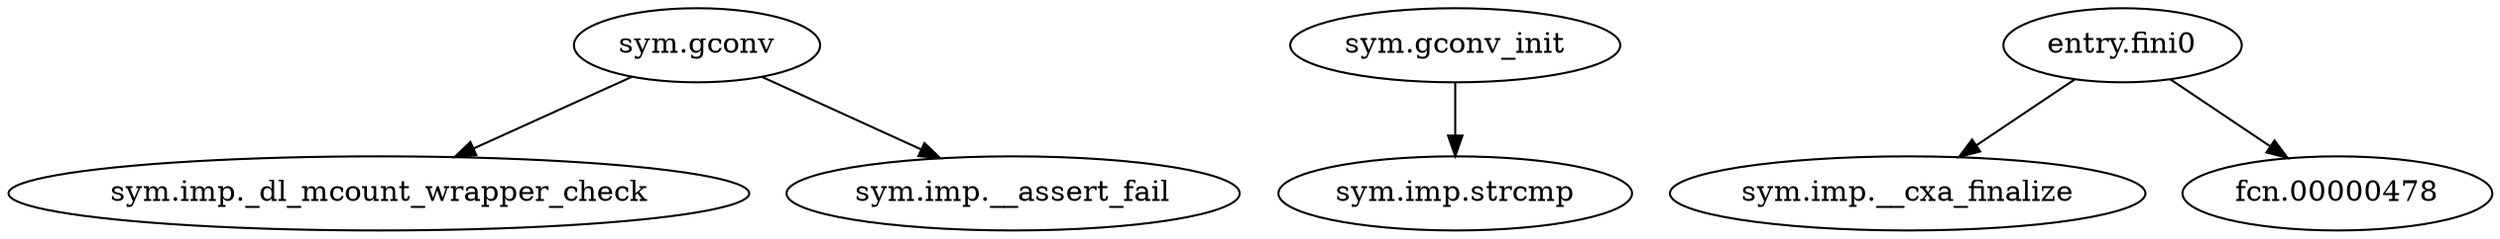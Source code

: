 digraph code {
  "0x000006a8" [label="sym.gconv"];
  "0x000006a8" -> "0x00000430";
  "0x00000430" [label="sym.imp._dl_mcount_wrapper_check"];
  "0x000006a8" -> "0x00000448";
  "0x00000448" [label="sym.imp.__assert_fail"];
  "0x00000604" [label="sym.gconv_init"];
  "0x00000604" -> "0x00000418";
  "0x00000418" [label="sym.imp.strcmp"];
  "0x00000540" [label="entry.fini0"];
  "0x00000540" -> "0x00000424";
  "0x00000424" [label="sym.imp.__cxa_finalize"];
  "0x00000540" -> "0x00000478";
  "0x00000478" [label="fcn.00000478"];
}